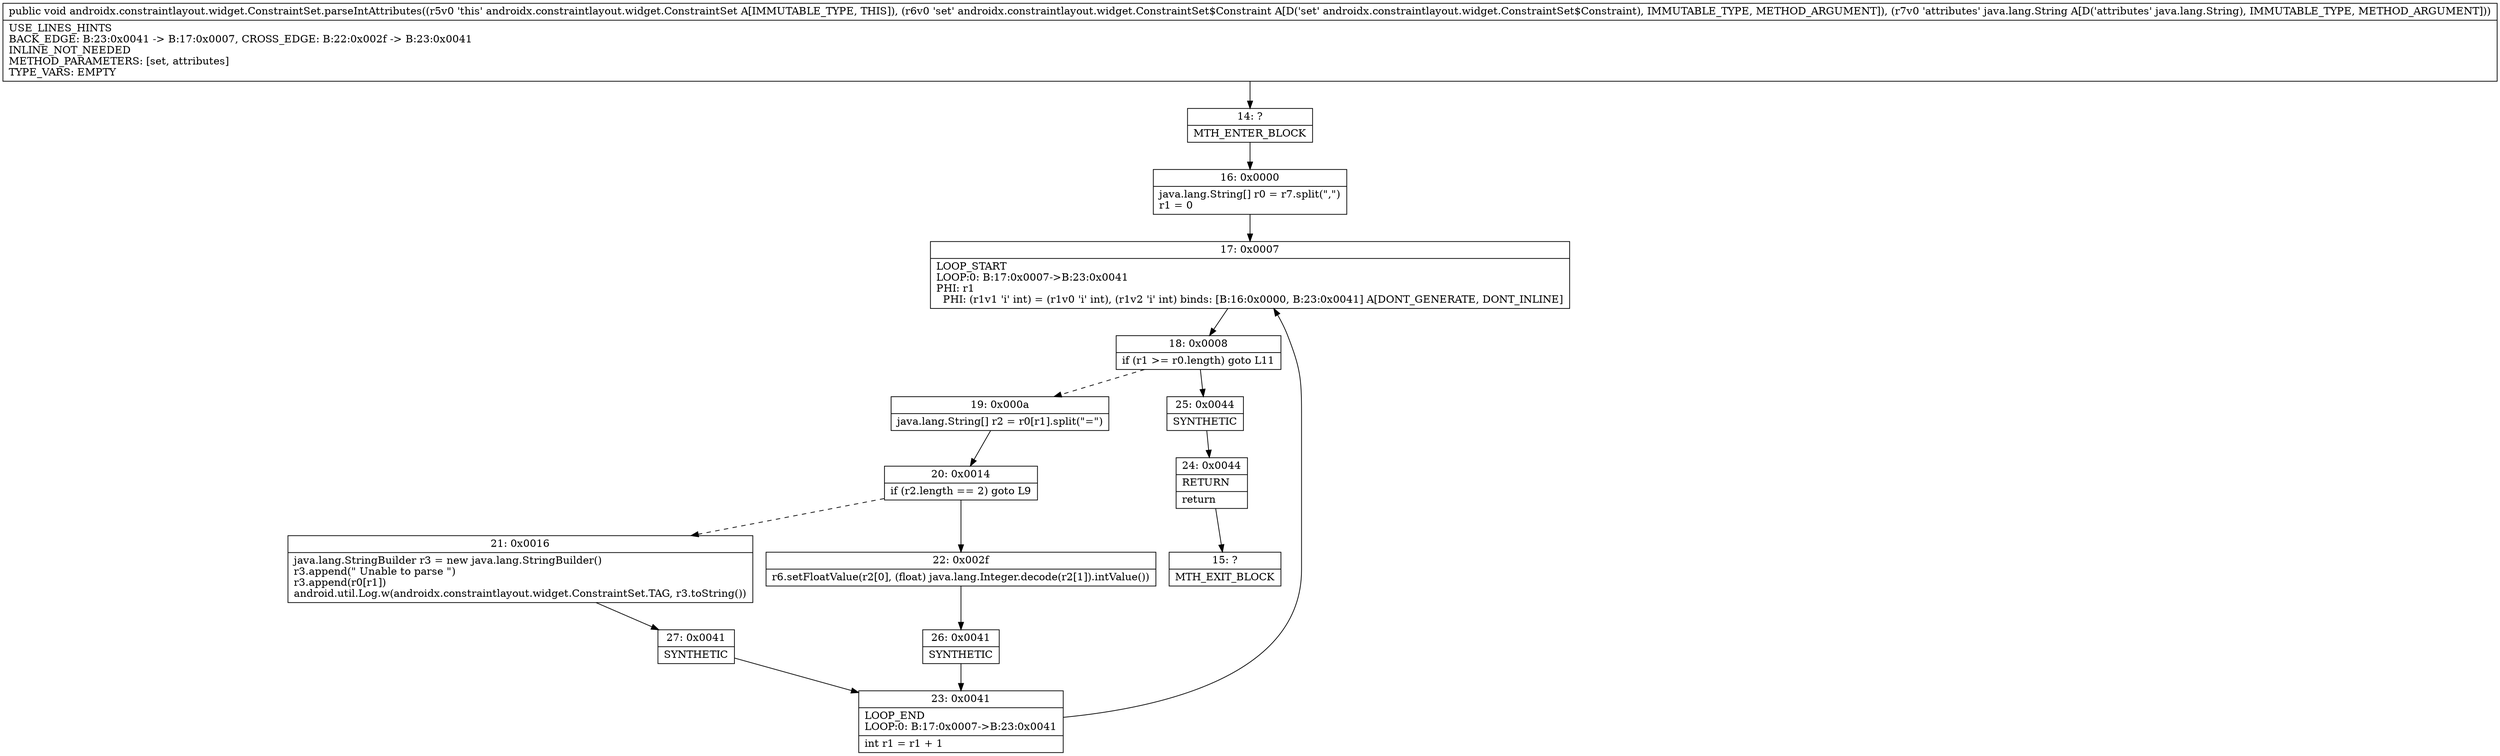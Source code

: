 digraph "CFG forandroidx.constraintlayout.widget.ConstraintSet.parseIntAttributes(Landroidx\/constraintlayout\/widget\/ConstraintSet$Constraint;Ljava\/lang\/String;)V" {
Node_14 [shape=record,label="{14\:\ ?|MTH_ENTER_BLOCK\l}"];
Node_16 [shape=record,label="{16\:\ 0x0000|java.lang.String[] r0 = r7.split(\",\")\lr1 = 0\l}"];
Node_17 [shape=record,label="{17\:\ 0x0007|LOOP_START\lLOOP:0: B:17:0x0007\-\>B:23:0x0041\lPHI: r1 \l  PHI: (r1v1 'i' int) = (r1v0 'i' int), (r1v2 'i' int) binds: [B:16:0x0000, B:23:0x0041] A[DONT_GENERATE, DONT_INLINE]\l}"];
Node_18 [shape=record,label="{18\:\ 0x0008|if (r1 \>= r0.length) goto L11\l}"];
Node_19 [shape=record,label="{19\:\ 0x000a|java.lang.String[] r2 = r0[r1].split(\"=\")\l}"];
Node_20 [shape=record,label="{20\:\ 0x0014|if (r2.length == 2) goto L9\l}"];
Node_21 [shape=record,label="{21\:\ 0x0016|java.lang.StringBuilder r3 = new java.lang.StringBuilder()\lr3.append(\" Unable to parse \")\lr3.append(r0[r1])\landroid.util.Log.w(androidx.constraintlayout.widget.ConstraintSet.TAG, r3.toString())\l}"];
Node_27 [shape=record,label="{27\:\ 0x0041|SYNTHETIC\l}"];
Node_23 [shape=record,label="{23\:\ 0x0041|LOOP_END\lLOOP:0: B:17:0x0007\-\>B:23:0x0041\l|int r1 = r1 + 1\l}"];
Node_22 [shape=record,label="{22\:\ 0x002f|r6.setFloatValue(r2[0], (float) java.lang.Integer.decode(r2[1]).intValue())\l}"];
Node_26 [shape=record,label="{26\:\ 0x0041|SYNTHETIC\l}"];
Node_25 [shape=record,label="{25\:\ 0x0044|SYNTHETIC\l}"];
Node_24 [shape=record,label="{24\:\ 0x0044|RETURN\l|return\l}"];
Node_15 [shape=record,label="{15\:\ ?|MTH_EXIT_BLOCK\l}"];
MethodNode[shape=record,label="{public void androidx.constraintlayout.widget.ConstraintSet.parseIntAttributes((r5v0 'this' androidx.constraintlayout.widget.ConstraintSet A[IMMUTABLE_TYPE, THIS]), (r6v0 'set' androidx.constraintlayout.widget.ConstraintSet$Constraint A[D('set' androidx.constraintlayout.widget.ConstraintSet$Constraint), IMMUTABLE_TYPE, METHOD_ARGUMENT]), (r7v0 'attributes' java.lang.String A[D('attributes' java.lang.String), IMMUTABLE_TYPE, METHOD_ARGUMENT]))  | USE_LINES_HINTS\lBACK_EDGE: B:23:0x0041 \-\> B:17:0x0007, CROSS_EDGE: B:22:0x002f \-\> B:23:0x0041\lINLINE_NOT_NEEDED\lMETHOD_PARAMETERS: [set, attributes]\lTYPE_VARS: EMPTY\l}"];
MethodNode -> Node_14;Node_14 -> Node_16;
Node_16 -> Node_17;
Node_17 -> Node_18;
Node_18 -> Node_19[style=dashed];
Node_18 -> Node_25;
Node_19 -> Node_20;
Node_20 -> Node_21[style=dashed];
Node_20 -> Node_22;
Node_21 -> Node_27;
Node_27 -> Node_23;
Node_23 -> Node_17;
Node_22 -> Node_26;
Node_26 -> Node_23;
Node_25 -> Node_24;
Node_24 -> Node_15;
}

